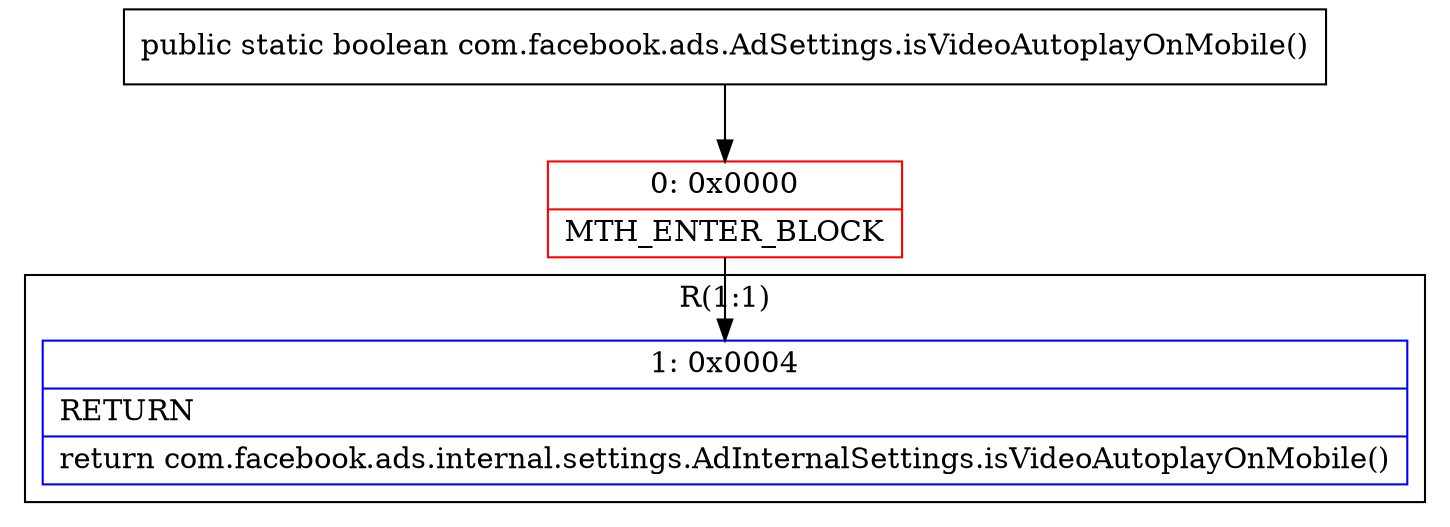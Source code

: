 digraph "CFG forcom.facebook.ads.AdSettings.isVideoAutoplayOnMobile()Z" {
subgraph cluster_Region_1358287696 {
label = "R(1:1)";
node [shape=record,color=blue];
Node_1 [shape=record,label="{1\:\ 0x0004|RETURN\l|return com.facebook.ads.internal.settings.AdInternalSettings.isVideoAutoplayOnMobile()\l}"];
}
Node_0 [shape=record,color=red,label="{0\:\ 0x0000|MTH_ENTER_BLOCK\l}"];
MethodNode[shape=record,label="{public static boolean com.facebook.ads.AdSettings.isVideoAutoplayOnMobile() }"];
MethodNode -> Node_0;
Node_0 -> Node_1;
}

